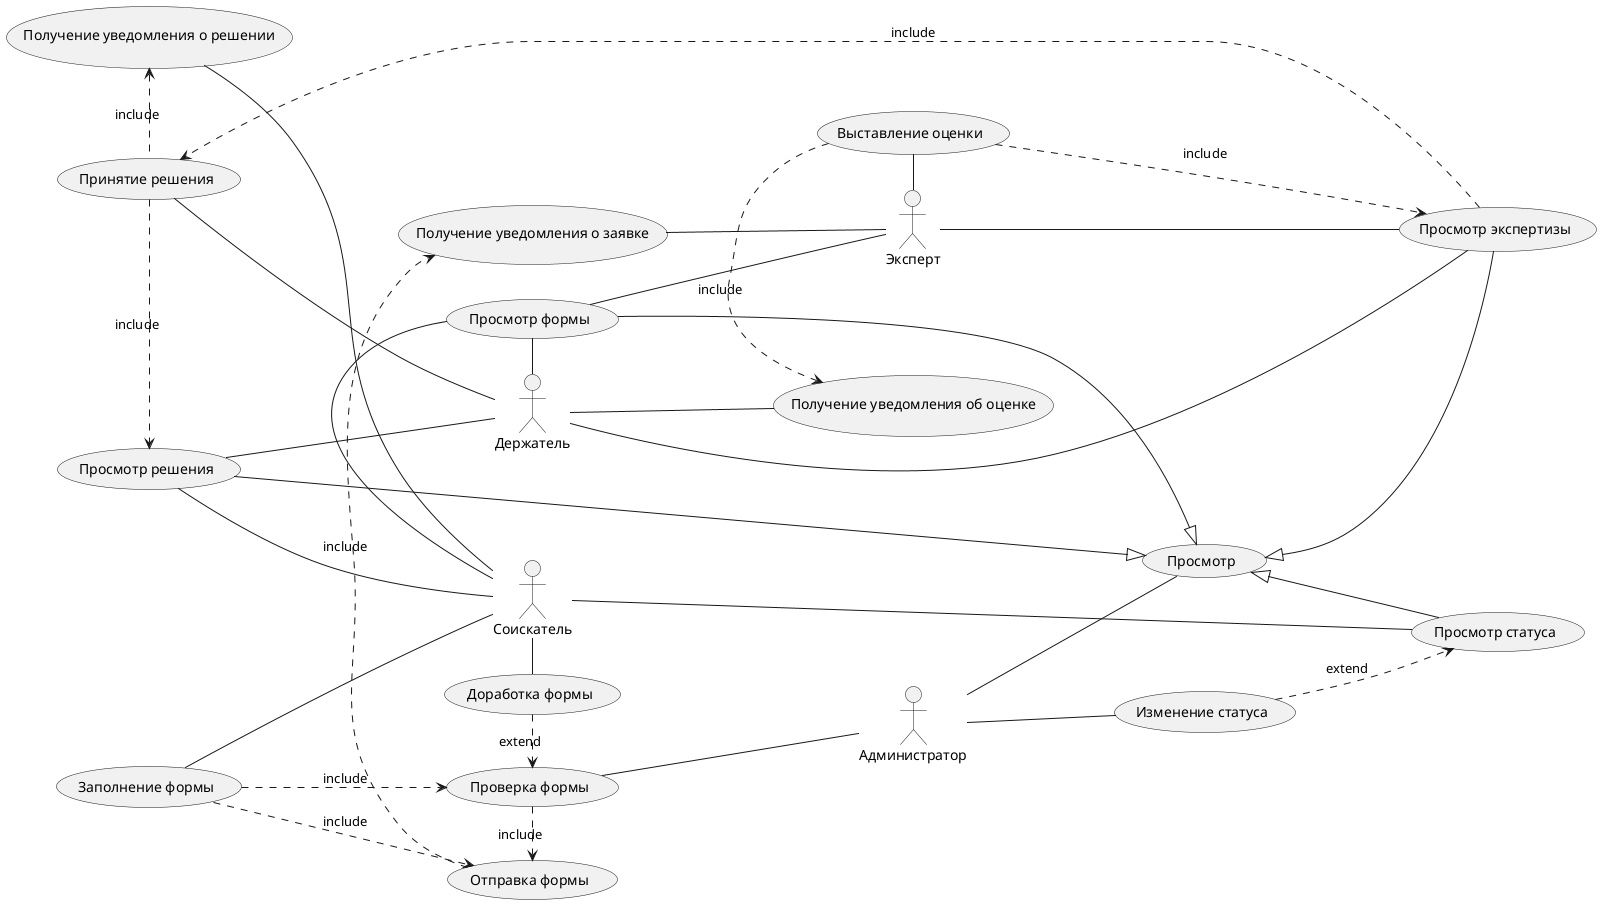 @startuml
left to right direction
skinparam packageStyle rectangle
actor Соискатель
actor Держатель
actor Администратор
actor Эксперт


Соискатель -up- (Заполнение формы)
Соискатель -left- (Просмотр формы)
Соискатель -down- (Просмотр решения)
Соискатель -right- (Просмотр статуса)
Соискатель -right- (Доработка формы)
Соискатель -left- (Получение уведомления о решении)

Администратор -up- (Проверка формы)
Администратор -down- (Изменение статуса)
Администратор -- (Просмотр)

Эксперт -up- (Получение уведомления о заявке)
Эксперт -right- (Просмотр формы)
Эксперт -right- (Просмотр экспертизы)
Эксперт -right- (Выставление оценки)

Держатель -down- (Получение уведомления об оценке)
Держатель -right- (Просмотр экспертизы)
Держатель -up- (Просмотр решения)
Держатель -right- (Просмотр формы)
Держатель -up- (Принятие решения)

(Просмотр) <|-- (Просмотр формы)
(Просмотр) <|-- (Просмотр экспертизы)
(Просмотр) <|-- (Просмотр решения)
(Просмотр) <|-- (Просмотр статуса)

(Доработка формы) .> (Проверка формы) : extend
(Изменение статуса) .-> (Просмотр статуса) : extend

(Заполнение формы) .> (Проверка формы) : include
(Заполнение формы) .> (Отправка формы) : include
(Проверка формы) .> (Отправка формы) : include
(Отправка формы) .> (Получение уведомления о заявке) : include
(Выставление оценки) .> (Получение уведомления об оценке) : include
(Выставление оценки) .> (Просмотр экспертизы) : include
(Просмотр экспертизы) .> (Принятие решения) : include
(Принятие решения) .> (Просмотр решения) : include
(Принятие решения) .-left-> (Получение уведомления о решении) : include

@enduml
